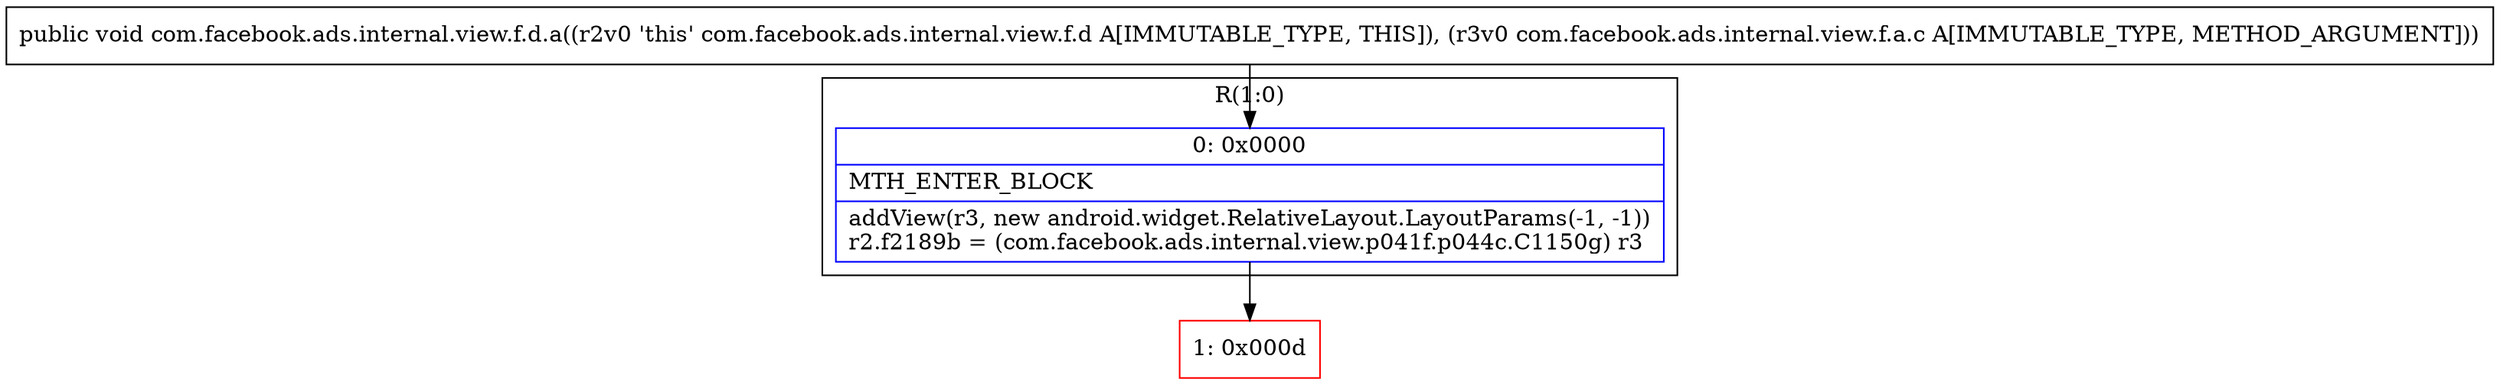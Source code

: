 digraph "CFG forcom.facebook.ads.internal.view.f.d.a(Lcom\/facebook\/ads\/internal\/view\/f\/a\/c;)V" {
subgraph cluster_Region_838672867 {
label = "R(1:0)";
node [shape=record,color=blue];
Node_0 [shape=record,label="{0\:\ 0x0000|MTH_ENTER_BLOCK\l|addView(r3, new android.widget.RelativeLayout.LayoutParams(\-1, \-1))\lr2.f2189b = (com.facebook.ads.internal.view.p041f.p044c.C1150g) r3\l}"];
}
Node_1 [shape=record,color=red,label="{1\:\ 0x000d}"];
MethodNode[shape=record,label="{public void com.facebook.ads.internal.view.f.d.a((r2v0 'this' com.facebook.ads.internal.view.f.d A[IMMUTABLE_TYPE, THIS]), (r3v0 com.facebook.ads.internal.view.f.a.c A[IMMUTABLE_TYPE, METHOD_ARGUMENT])) }"];
MethodNode -> Node_0;
Node_0 -> Node_1;
}

